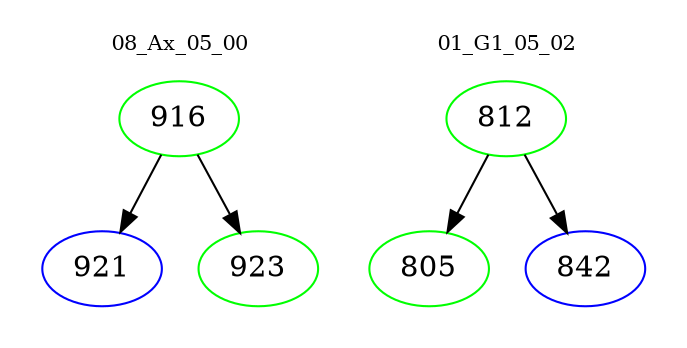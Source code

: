 digraph{
subgraph cluster_0 {
color = white
label = "08_Ax_05_00";
fontsize=10;
T0_916 [label="916", color="green"]
T0_916 -> T0_921 [color="black"]
T0_921 [label="921", color="blue"]
T0_916 -> T0_923 [color="black"]
T0_923 [label="923", color="green"]
}
subgraph cluster_1 {
color = white
label = "01_G1_05_02";
fontsize=10;
T1_812 [label="812", color="green"]
T1_812 -> T1_805 [color="black"]
T1_805 [label="805", color="green"]
T1_812 -> T1_842 [color="black"]
T1_842 [label="842", color="blue"]
}
}
